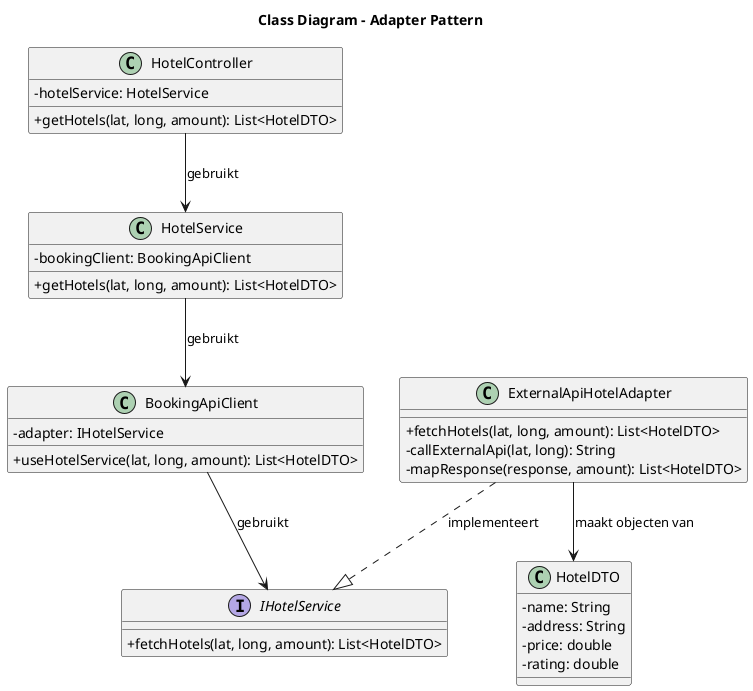 @startuml
skinparam classAttributeIconSize 0
title Class Diagram – Adapter Pattern

class HotelController {
    - hotelService: HotelService
    +getHotels(lat, long, amount): List<HotelDTO>
}

class HotelService {
    - bookingClient: BookingApiClient
    +getHotels(lat, long, amount): List<HotelDTO>
}

class BookingApiClient {
    - adapter: IHotelService
    +useHotelService(lat, long, amount): List<HotelDTO>
}

interface IHotelService {
    +fetchHotels(lat, long, amount): List<HotelDTO>
}

class ExternalApiHotelAdapter {
    +fetchHotels(lat, long, amount): List<HotelDTO>
    -callExternalApi(lat, long): String
    -mapResponse(response, amount): List<HotelDTO>
}

class HotelDTO {
    -name: String
    -address: String
    -price: double
    -rating: double
}

' Relaties
HotelController --> HotelService : gebruikt
HotelService --> BookingApiClient : gebruikt
BookingApiClient --> IHotelService : gebruikt
ExternalApiHotelAdapter ..|> IHotelService : implementeert
ExternalApiHotelAdapter --> HotelDTO : maakt objecten van

@enduml